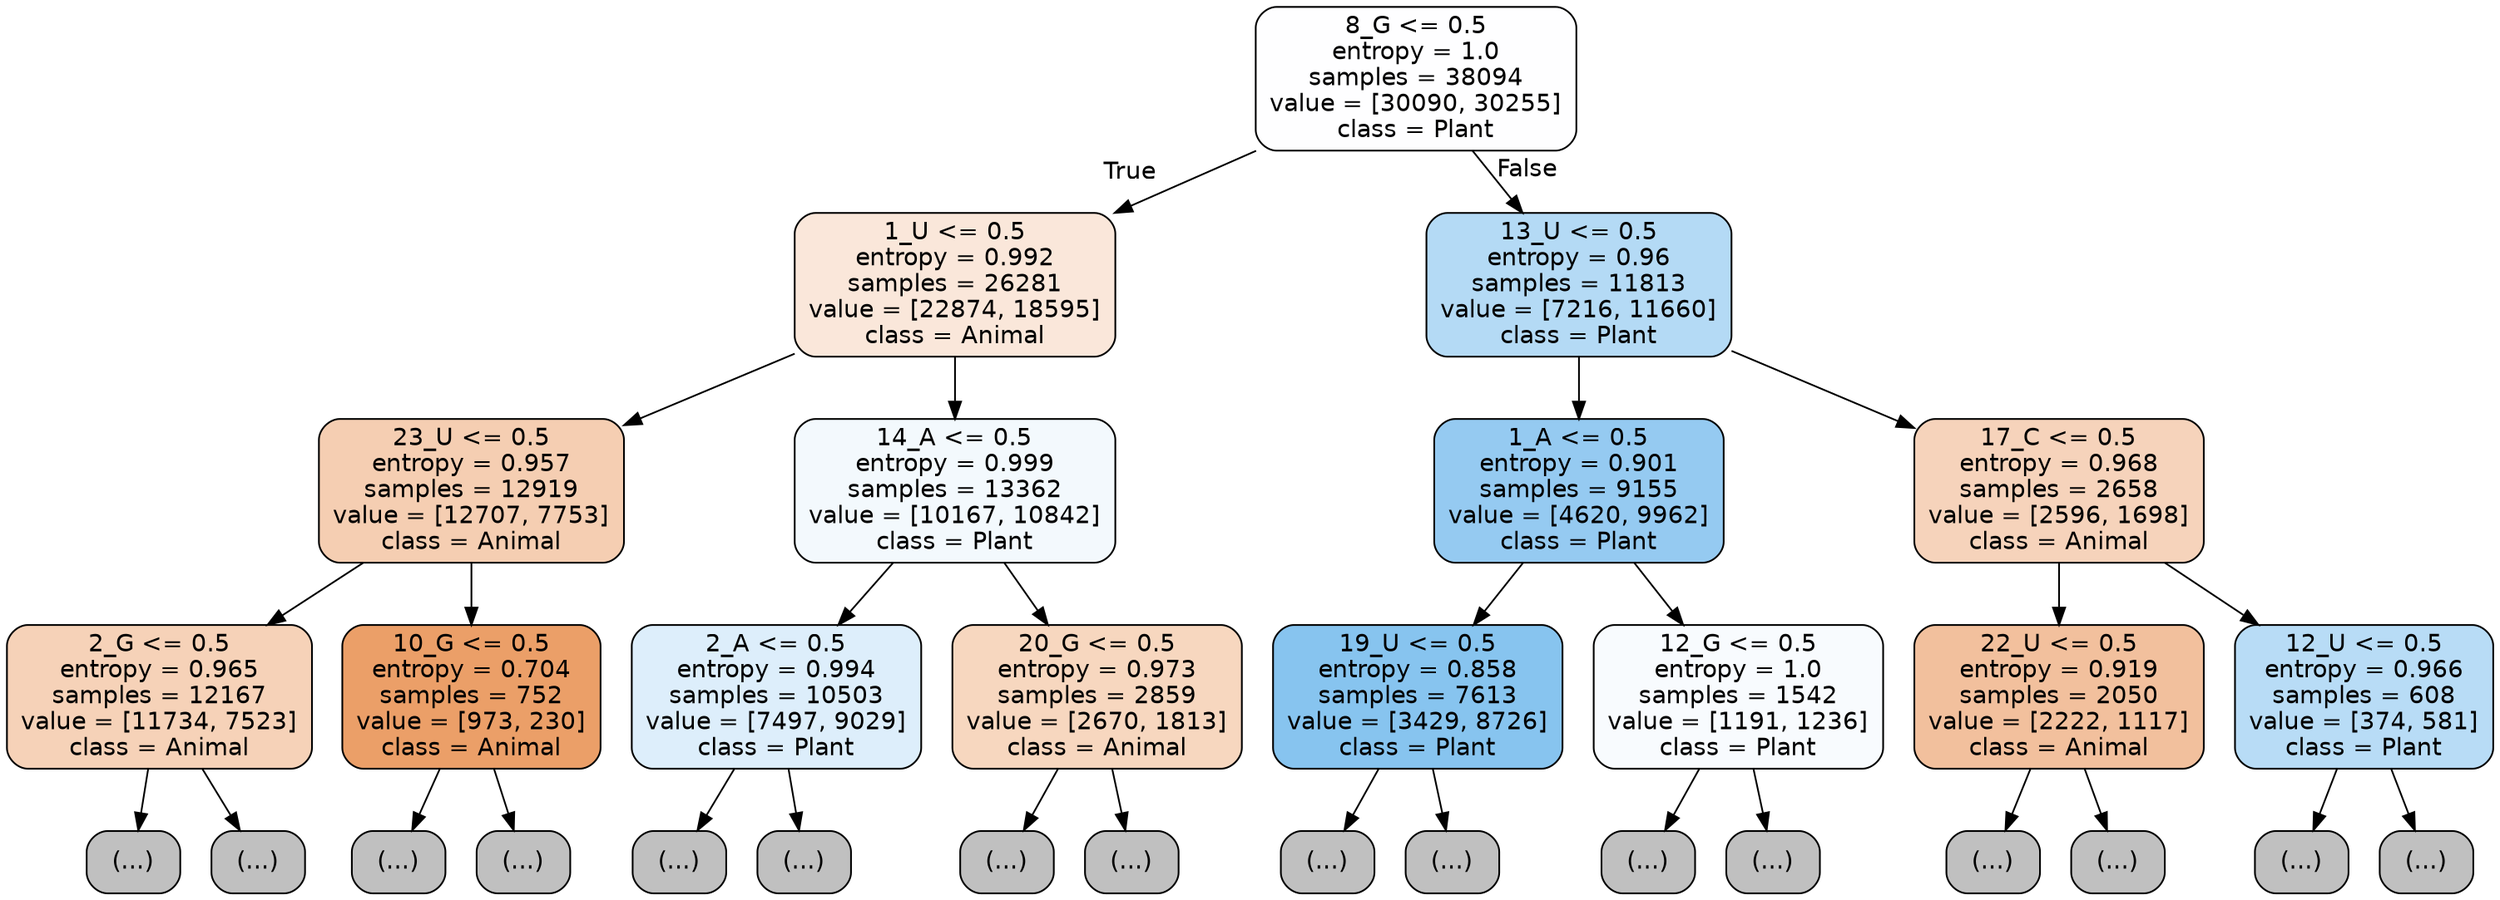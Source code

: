 digraph Tree {
node [shape=box, style="filled, rounded", color="black", fontname="helvetica"] ;
edge [fontname="helvetica"] ;
0 [label="8_G <= 0.5\nentropy = 1.0\nsamples = 38094\nvalue = [30090, 30255]\nclass = Plant", fillcolor="#fefeff"] ;
1 [label="1_U <= 0.5\nentropy = 0.992\nsamples = 26281\nvalue = [22874, 18595]\nclass = Animal", fillcolor="#fae7da"] ;
0 -> 1 [labeldistance=2.5, labelangle=45, headlabel="True"] ;
2 [label="23_U <= 0.5\nentropy = 0.957\nsamples = 12919\nvalue = [12707, 7753]\nclass = Animal", fillcolor="#f5ceb2"] ;
1 -> 2 ;
3 [label="2_G <= 0.5\nentropy = 0.965\nsamples = 12167\nvalue = [11734, 7523]\nclass = Animal", fillcolor="#f6d2b8"] ;
2 -> 3 ;
4 [label="(...)", fillcolor="#C0C0C0"] ;
3 -> 4 ;
5019 [label="(...)", fillcolor="#C0C0C0"] ;
3 -> 5019 ;
6742 [label="10_G <= 0.5\nentropy = 0.704\nsamples = 752\nvalue = [973, 230]\nclass = Animal", fillcolor="#eb9f68"] ;
2 -> 6742 ;
6743 [label="(...)", fillcolor="#C0C0C0"] ;
6742 -> 6743 ;
6970 [label="(...)", fillcolor="#C0C0C0"] ;
6742 -> 6970 ;
7073 [label="14_A <= 0.5\nentropy = 0.999\nsamples = 13362\nvalue = [10167, 10842]\nclass = Plant", fillcolor="#f3f9fd"] ;
1 -> 7073 ;
7074 [label="2_A <= 0.5\nentropy = 0.994\nsamples = 10503\nvalue = [7497, 9029]\nclass = Plant", fillcolor="#ddeefb"] ;
7073 -> 7074 ;
7075 [label="(...)", fillcolor="#C0C0C0"] ;
7074 -> 7075 ;
10352 [label="(...)", fillcolor="#C0C0C0"] ;
7074 -> 10352 ;
11167 [label="20_G <= 0.5\nentropy = 0.973\nsamples = 2859\nvalue = [2670, 1813]\nclass = Animal", fillcolor="#f7d7bf"] ;
7073 -> 11167 ;
11168 [label="(...)", fillcolor="#C0C0C0"] ;
11167 -> 11168 ;
12167 [label="(...)", fillcolor="#C0C0C0"] ;
11167 -> 12167 ;
12524 [label="13_U <= 0.5\nentropy = 0.96\nsamples = 11813\nvalue = [7216, 11660]\nclass = Plant", fillcolor="#b4daf5"] ;
0 -> 12524 [labeldistance=2.5, labelangle=-45, headlabel="False"] ;
12525 [label="1_A <= 0.5\nentropy = 0.901\nsamples = 9155\nvalue = [4620, 9962]\nclass = Plant", fillcolor="#95caf1"] ;
12524 -> 12525 ;
12526 [label="19_U <= 0.5\nentropy = 0.858\nsamples = 7613\nvalue = [3429, 8726]\nclass = Plant", fillcolor="#87c4ef"] ;
12525 -> 12526 ;
12527 [label="(...)", fillcolor="#C0C0C0"] ;
12526 -> 12527 ;
14446 [label="(...)", fillcolor="#C0C0C0"] ;
12526 -> 14446 ;
15039 [label="12_G <= 0.5\nentropy = 1.0\nsamples = 1542\nvalue = [1191, 1236]\nclass = Plant", fillcolor="#f8fbfe"] ;
12525 -> 15039 ;
15040 [label="(...)", fillcolor="#C0C0C0"] ;
15039 -> 15040 ;
15595 [label="(...)", fillcolor="#C0C0C0"] ;
15039 -> 15595 ;
15792 [label="17_C <= 0.5\nentropy = 0.968\nsamples = 2658\nvalue = [2596, 1698]\nclass = Animal", fillcolor="#f6d3bb"] ;
12524 -> 15792 ;
15793 [label="22_U <= 0.5\nentropy = 0.919\nsamples = 2050\nvalue = [2222, 1117]\nclass = Animal", fillcolor="#f2c09d"] ;
15792 -> 15793 ;
15794 [label="(...)", fillcolor="#C0C0C0"] ;
15793 -> 15794 ;
16717 [label="(...)", fillcolor="#C0C0C0"] ;
15793 -> 16717 ;
16828 [label="12_U <= 0.5\nentropy = 0.966\nsamples = 608\nvalue = [374, 581]\nclass = Plant", fillcolor="#b8dcf6"] ;
15792 -> 16828 ;
16829 [label="(...)", fillcolor="#C0C0C0"] ;
16828 -> 16829 ;
17020 [label="(...)", fillcolor="#C0C0C0"] ;
16828 -> 17020 ;
}
